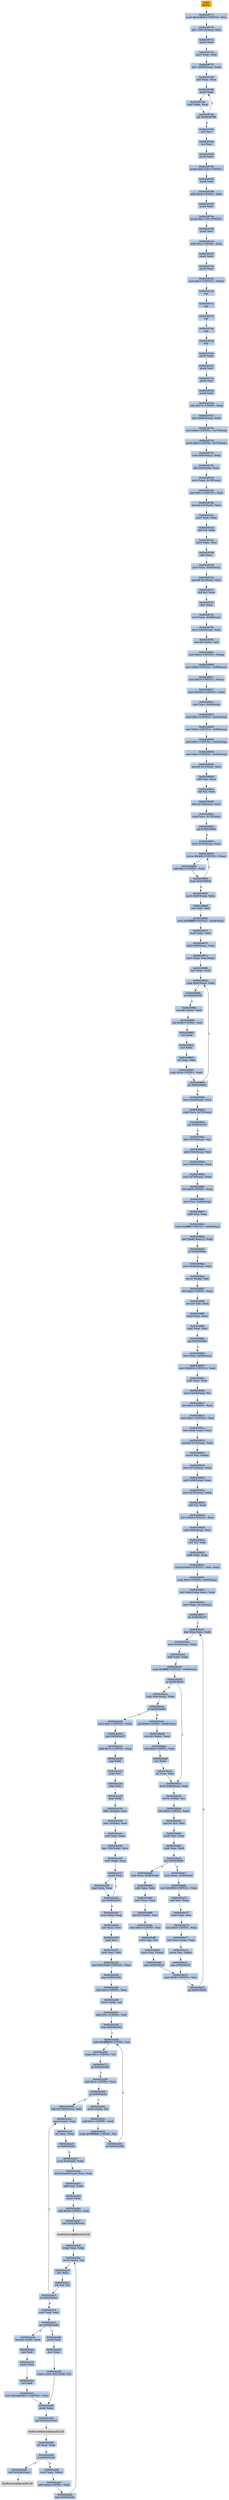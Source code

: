 digraph G {
node[shape=rectangle,style=filled,fillcolor=lightsteelblue,color=lightsteelblue]
bgcolor="transparent"
a0x00439770pusha_[label="start\npusha ",color="lightgrey",fillcolor="orange"];
a0x00439771movl_0x428000UINT32_esi[label="0x00439771\nmovl $0x428000<UINT32>, %esi"];
a0x00439776leal__159744esi__edi[label="0x00439776\nleal -159744(%esi), %edi"];
a0x0043977cpushl_edi[label="0x0043977c\npushl %edi"];
a0x0043977dmovl_esp_ebp[label="0x0043977d\nmovl %esp, %ebp"];
a0x0043977fleal__16000esp__ebx[label="0x0043977f\nleal -16000(%esp), %ebx"];
a0x00439786xorl_eax_eax[label="0x00439786\nxorl %eax, %eax"];
a0x00439788pushl_eax[label="0x00439788\npushl %eax"];
a0x00439789cmpl_ebx_esp[label="0x00439789\ncmpl %ebx, %esp"];
a0x0043978bjne_0x00439788[label="0x0043978b\njne 0x00439788"];
a0x0043978dincl_esi[label="0x0043978d\nincl %esi"];
a0x0043978eincl_esi[label="0x0043978e\nincl %esi"];
a0x0043978fpushl_ebx[label="0x0043978f\npushl %ebx"];
a0x00439790pushl_0x37a2bUINT32[label="0x00439790\npushl $0x37a2b<UINT32>"];
a0x00439795pushl_edi[label="0x00439795\npushl %edi"];
a0x00439796addl_0x4UINT8_ebx[label="0x00439796\naddl $0x4<UINT8>, %ebx"];
a0x00439799pushl_ebx[label="0x00439799\npushl %ebx"];
a0x0043979apushl_0x1175fUINT32[label="0x0043979a\npushl $0x1175f<UINT32>"];
a0x0043979fpushl_esi[label="0x0043979f\npushl %esi"];
a0x004397a0addl_0x4UINT8_ebx[label="0x004397a0\naddl $0x4<UINT8>, %ebx"];
a0x004397a3pushl_ebx[label="0x004397a3\npushl %ebx"];
a0x004397a4pushl_eax[label="0x004397a4\npushl %eax"];
a0x004397a5movl_0x3UINT32_ebx_[label="0x004397a5\nmovl $0x3<UINT32>, (%ebx)"];
a0x004397abnop_[label="0x004397ab\nnop "];
a0x004397acnop_[label="0x004397ac\nnop "];
a0x004397adnop_[label="0x004397ad\nnop "];
a0x004397aenop_[label="0x004397ae\nnop "];
a0x004397afnop_[label="0x004397af\nnop "];
a0x004397b0pushl_ebp[label="0x004397b0\npushl %ebp"];
a0x004397b1pushl_edi[label="0x004397b1\npushl %edi"];
a0x004397b2pushl_esi[label="0x004397b2\npushl %esi"];
a0x004397b3pushl_ebx[label="0x004397b3\npushl %ebx"];
a0x004397b4subl_0x7cUINT8_esp[label="0x004397b4\nsubl $0x7c<UINT8>, %esp"];
a0x004397b7movl_0x90esp__edx[label="0x004397b7\nmovl 0x90(%esp), %edx"];
a0x004397bemovl_0x0UINT32_0x74esp_[label="0x004397be\nmovl $0x0<UINT32>, 0x74(%esp)"];
a0x004397c6movb_0x0UINT8_0x73esp_[label="0x004397c6\nmovb $0x0<UINT8>, 0x73(%esp)"];
a0x004397cbmovl_0x9cesp__ebp[label="0x004397cb\nmovl 0x9c(%esp), %ebp"];
a0x004397d2leal_0x4edx__eax[label="0x004397d2\nleal 0x4(%edx), %eax"];
a0x004397d5movl_eax_0x78esp_[label="0x004397d5\nmovl %eax, 0x78(%esp)"];
a0x004397d9movl_0x1UINT32_eax[label="0x004397d9\nmovl $0x1<UINT32>, %eax"];
a0x004397demovzbl_0x2edx__ecx[label="0x004397de\nmovzbl 0x2(%edx), %ecx"];
a0x004397e2movl_eax_ebx[label="0x004397e2\nmovl %eax, %ebx"];
a0x004397e4shll_cl_ebx[label="0x004397e4\nshll %cl, %ebx"];
a0x004397e6movl_ebx_ecx[label="0x004397e6\nmovl %ebx, %ecx"];
a0x004397e8decl_ecx[label="0x004397e8\ndecl %ecx"];
a0x004397e9movl_ecx_0x6cesp_[label="0x004397e9\nmovl %ecx, 0x6c(%esp)"];
a0x004397edmovzbl_0x1edx__ecx[label="0x004397ed\nmovzbl 0x1(%edx), %ecx"];
a0x004397f1shll_cl_eax[label="0x004397f1\nshll %cl, %eax"];
a0x004397f3decl_eax[label="0x004397f3\ndecl %eax"];
a0x004397f4movl_eax_0x68esp_[label="0x004397f4\nmovl %eax, 0x68(%esp)"];
a0x004397f8movl_0xa8esp__eax[label="0x004397f8\nmovl 0xa8(%esp), %eax"];
a0x004397ffmovzbl_edx__esi[label="0x004397ff\nmovzbl (%edx), %esi"];
a0x00439802movl_0x0UINT32_ebp_[label="0x00439802\nmovl $0x0<UINT32>, (%ebp)"];
a0x00439809movl_0x0UINT32_0x60esp_[label="0x00439809\nmovl $0x0<UINT32>, 0x60(%esp)"];
a0x00439811movl_0x0UINT32_eax_[label="0x00439811\nmovl $0x0<UINT32>, (%eax)"];
a0x00439817movl_0x300UINT32_eax[label="0x00439817\nmovl $0x300<UINT32>, %eax"];
a0x0043981cmovl_esi_0x64esp_[label="0x0043981c\nmovl %esi, 0x64(%esp)"];
a0x00439820movl_0x1UINT32_0x5cesp_[label="0x00439820\nmovl $0x1<UINT32>, 0x5c(%esp)"];
a0x00439828movl_0x1UINT32_0x58esp_[label="0x00439828\nmovl $0x1<UINT32>, 0x58(%esp)"];
a0x00439830movl_0x1UINT32_0x54esp_[label="0x00439830\nmovl $0x1<UINT32>, 0x54(%esp)"];
a0x00439838movl_0x1UINT32_0x50esp_[label="0x00439838\nmovl $0x1<UINT32>, 0x50(%esp)"];
a0x00439840movzbl_0x1edx__ecx[label="0x00439840\nmovzbl 0x1(%edx), %ecx"];
a0x00439844addl_esi_ecx[label="0x00439844\naddl %esi, %ecx"];
a0x00439846shll_cl_eax[label="0x00439846\nshll %cl, %eax"];
a0x00439848leal_0x736eax__ecx[label="0x00439848\nleal 0x736(%eax), %ecx"];
a0x0043984ecmpl_ecx_0x74esp_[label="0x0043984e\ncmpl %ecx, 0x74(%esp)"];
a0x00439852jae_0x00439862[label="0x00439852\njae 0x00439862"];
a0x00439854movl_0x78esp__eax[label="0x00439854\nmovl 0x78(%esp), %eax"];
a0x00439858movw_0x400UINT16_eax_[label="0x00439858\nmovw $0x400<UINT16>, (%eax)"];
a0x0043985daddl_0x2UINT8_eax[label="0x0043985d\naddl $0x2<UINT8>, %eax"];
a0x00439860loop_0x00439858[label="0x00439860\nloop 0x00439858"];
a0x00439862movl_0x94esp__ebx[label="0x00439862\nmovl 0x94(%esp), %ebx"];
a0x00439869xorl_edi_edi[label="0x00439869\nxorl %edi, %edi"];
a0x0043986bmovl_0xffffffffUINT32_0x48esp_[label="0x0043986b\nmovl $0xffffffff<UINT32>, 0x48(%esp)"];
a0x00439873movl_ebx_edx[label="0x00439873\nmovl %ebx, %edx"];
a0x00439875addl_0x98esp__edx[label="0x00439875\naddl 0x98(%esp), %edx"];
a0x0043987cmovl_edx_0x4cesp_[label="0x0043987c\nmovl %edx, 0x4c(%esp)"];
a0x00439880xorl_edx_edx[label="0x00439880\nxorl %edx, %edx"];
a0x00439882cmpl_0x4cesp__ebx[label="0x00439882\ncmpl 0x4c(%esp), %ebx"];
a0x00439886je_0x0043a208[label="0x00439886\nje 0x0043a208"];
a0x0043988cmovzbl_ebx__eax[label="0x0043988c\nmovzbl (%ebx), %eax"];
a0x0043988fshll_0x8UINT8_edi[label="0x0043988f\nshll $0x8<UINT8>, %edi"];
a0x00439892incl_edx[label="0x00439892\nincl %edx"];
a0x00439893incl_ebx[label="0x00439893\nincl %ebx"];
a0x00439894orl_eax_edi[label="0x00439894\norl %eax, %edi"];
a0x00439896cmpl_0x4UINT8_edx[label="0x00439896\ncmpl $0x4<UINT8>, %edx"];
a0x00439899jle_0x00439882[label="0x00439899\njle 0x00439882"];
a0x0043989bmovl_0xa4esp__ecx[label="0x0043989b\nmovl 0xa4(%esp), %ecx"];
a0x004398a2cmpl_ecx_0x74esp_[label="0x004398a2\ncmpl %ecx, 0x74(%esp)"];
a0x004398a6jae_0x0043a210[label="0x004398a6\njae 0x0043a210"];
a0x004398acmovl_0x74esp__esi[label="0x004398ac\nmovl 0x74(%esp), %esi"];
a0x004398b0andl_0x6cesp__esi[label="0x004398b0\nandl 0x6c(%esp), %esi"];
a0x004398b4movl_0x60esp__eax[label="0x004398b4\nmovl 0x60(%esp), %eax"];
a0x004398b8movl_0x78esp__edx[label="0x004398b8\nmovl 0x78(%esp), %edx"];
a0x004398bcshll_0x4UINT8_eax[label="0x004398bc\nshll $0x4<UINT8>, %eax"];
a0x004398bfmovl_esi_0x44esp_[label="0x004398bf\nmovl %esi, 0x44(%esp)"];
a0x004398c3addl_esi_eax[label="0x004398c3\naddl %esi, %eax"];
a0x004398c5cmpl_0xffffffUINT32_0x48esp_[label="0x004398c5\ncmpl $0xffffff<UINT32>, 0x48(%esp)"];
a0x004398cdleal_edxeax2__ebp[label="0x004398cd\nleal (%edx,%eax,2), %ebp"];
a0x004398d0ja_0x004398ea[label="0x004398d0\nja 0x004398ea"];
a0x004398eamovl_0x48esp__eax[label="0x004398ea\nmovl 0x48(%esp), %eax"];
a0x004398eemovw_ebp__dx[label="0x004398ee\nmovw (%ebp), %dx"];
a0x004398f2shrl_0xbUINT8_eax[label="0x004398f2\nshrl $0xb<UINT8>, %eax"];
a0x004398f5movzwl_dx_ecx[label="0x004398f5\nmovzwl %dx, %ecx"];
a0x004398f8imull_ecx_eax[label="0x004398f8\nimull %ecx, %eax"];
a0x004398fbcmpl_eax_edi[label="0x004398fb\ncmpl %eax, %edi"];
a0x004398fdjae_0x00439ae0[label="0x004398fd\njae 0x00439ae0"];
a0x00439903movl_eax_0x48esp_[label="0x00439903\nmovl %eax, 0x48(%esp)"];
a0x00439907movl_0x800UINT32_eax[label="0x00439907\nmovl $0x800<UINT32>, %eax"];
a0x0043990csubl_ecx_eax[label="0x0043990c\nsubl %ecx, %eax"];
a0x0043990emovb_0x64esp__cl[label="0x0043990e\nmovb 0x64(%esp), %cl"];
a0x00439912sarl_0x5UINT8_eax[label="0x00439912\nsarl $0x5<UINT8>, %eax"];
a0x00439915movl_0x1UINT32_esi[label="0x00439915\nmovl $0x1<UINT32>, %esi"];
a0x0043991aleal_edxeax__eax[label="0x0043991a\nleal (%edx,%eax), %eax"];
a0x0043991dmovzbl_0x73esp__edx[label="0x0043991d\nmovzbl 0x73(%esp), %edx"];
a0x00439922movw_ax_ebp_[label="0x00439922\nmovw %ax, (%ebp)"];
a0x00439926movl_0x74esp__eax[label="0x00439926\nmovl 0x74(%esp), %eax"];
a0x0043992aandl_0x68esp__eax[label="0x0043992a\nandl 0x68(%esp), %eax"];
a0x0043992emovl_0x78esp__ebp[label="0x0043992e\nmovl 0x78(%esp), %ebp"];
a0x00439932shll_cl_eax[label="0x00439932\nshll %cl, %eax"];
a0x00439934movl_0x8UINT32_ecx[label="0x00439934\nmovl $0x8<UINT32>, %ecx"];
a0x00439939subl_0x64esp__ecx[label="0x00439939\nsubl 0x64(%esp), %ecx"];
a0x0043993dsarl_cl_edx[label="0x0043993d\nsarl %cl, %edx"];
a0x0043993faddl_edx_eax[label="0x0043993f\naddl %edx, %eax"];
a0x00439941imull_0x600UINT32_eax_eax[label="0x00439941\nimull $0x600<UINT32>, %eax, %eax"];
a0x00439947cmpl_0x6UINT8_0x60esp_[label="0x00439947\ncmpl $0x6<UINT8>, 0x60(%esp)"];
a0x0043994cleal_0xe6cebpeax__eax[label="0x0043994c\nleal 0xe6c(%ebp,%eax), %eax"];
a0x00439953movl_eax_0x14esp_[label="0x00439953\nmovl %eax, 0x14(%esp)"];
a0x00439957jle_0x00439a27[label="0x00439957\njle 0x00439a27"];
a0x00439a27leal_esiesi__edx[label="0x00439a27\nleal (%esi,%esi), %edx"];
a0x00439a2amovl_0x14esp__ebp[label="0x00439a2a\nmovl 0x14(%esp), %ebp"];
a0x00439a2eaddl_edx_ebp[label="0x00439a2e\naddl %edx, %ebp"];
a0x00439a30cmpl_0xffffffUINT32_0x48esp_[label="0x00439a30\ncmpl $0xffffff<UINT32>, 0x48(%esp)"];
a0x00439a38ja_0x00439a52[label="0x00439a38\nja 0x00439a52"];
a0x00439a52movl_0x48esp__eax[label="0x00439a52\nmovl 0x48(%esp), %eax"];
a0x00439a56movw_ebp__cx[label="0x00439a56\nmovw (%ebp), %cx"];
a0x00439a5ashrl_0xbUINT8_eax[label="0x00439a5a\nshrl $0xb<UINT8>, %eax"];
a0x00439a5dmovzwl_cx_esi[label="0x00439a5d\nmovzwl %cx, %esi"];
a0x00439a60imull_esi_eax[label="0x00439a60\nimull %esi, %eax"];
a0x00439a63cmpl_eax_edi[label="0x00439a63\ncmpl %eax, %edi"];
a0x00439a65jae_0x00439a80[label="0x00439a65\njae 0x00439a80"];
a0x00439a80subl_eax_0x48esp_[label="0x00439a80\nsubl %eax, 0x48(%esp)"];
a0x00439a84subl_eax_edi[label="0x00439a84\nsubl %eax, %edi"];
a0x00439a86movl_ecx_eax[label="0x00439a86\nmovl %ecx, %eax"];
a0x00439a88leal_0x1edx__esi[label="0x00439a88\nleal 0x1(%edx), %esi"];
a0x00439a8bshrw_0x5UINT8_ax[label="0x00439a8b\nshrw $0x5<UINT8>, %ax"];
a0x00439a8fsubw_ax_cx[label="0x00439a8f\nsubw %ax, %cx"];
a0x00439a92movw_cx_ebp_[label="0x00439a92\nmovw %cx, (%ebp)"];
a0x00439a96jmp_0x00439a1f[label="0x00439a96\njmp 0x00439a1f"];
a0x00439a1fcmpl_0xffUINT32_esi[label="0x00439a1f\ncmpl $0xff<UINT32>, %esi"];
a0x00439a25jg_0x00439a98[label="0x00439a25\njg 0x00439a98"];
a0x00439a67movl_eax_0x48esp_[label="0x00439a67\nmovl %eax, 0x48(%esp)"];
a0x00439a6bmovl_0x800UINT32_eax[label="0x00439a6b\nmovl $0x800<UINT32>, %eax"];
a0x00439a70subl_esi_eax[label="0x00439a70\nsubl %esi, %eax"];
a0x00439a72movl_edx_esi[label="0x00439a72\nmovl %edx, %esi"];
a0x00439a74sarl_0x5UINT8_eax[label="0x00439a74\nsarl $0x5<UINT8>, %eax"];
a0x00439a77leal_ecxeax__eax[label="0x00439a77\nleal (%ecx,%eax), %eax"];
a0x00439a7amovw_ax_ebp_[label="0x00439a7a\nmovw %ax, (%ebp)"];
a0x00439a7ejmp_0x00439a1f[label="0x00439a7e\njmp 0x00439a1f"];
a0x00439a3acmpl_0x4cesp__ebx[label="0x00439a3a\ncmpl 0x4c(%esp), %ebx"];
a0x00439a3eje_0x0043a208[label="0x00439a3e\nje 0x0043a208"];
a0x00439a44shll_0x8UINT8_0x48esp_[label="0x00439a44\nshll $0x8<UINT8>, 0x48(%esp)"];
a0x00439a49movzbl_ebx__eax[label="0x00439a49\nmovzbl (%ebx), %eax"];
a0x00439a4cshll_0x8UINT8_edi[label="0x00439a4c\nshll $0x8<UINT8>, %edi"];
a0x00439a4fincl_ebx[label="0x00439a4f\nincl %ebx"];
a0x00439a50orl_eax_edi[label="0x00439a50\norl %eax, %edi"];
a0x0043a208movl_0x1UINT32_eax[label="0x0043a208\nmovl $0x1<UINT32>, %eax"];
a0x0043a20djmp_0x0043a22f[label="0x0043a20d\njmp 0x0043a22f"];
a0x0043a22faddl_0x7cUINT8_esp[label="0x0043a22f\naddl $0x7c<UINT8>, %esp"];
a0x0043a232popl_ebx[label="0x0043a232\npopl %ebx"];
a0x0043a233popl_esi[label="0x0043a233\npopl %esi"];
a0x0043a234popl_edi[label="0x0043a234\npopl %edi"];
a0x0043a235popl_ebp[label="0x0043a235\npopl %ebp"];
a0x0043a236addl__4ebx__esi[label="0x0043a236\naddl -4(%ebx), %esi"];
a0x0043a239addl__8ebx__edi[label="0x0043a239\naddl -8(%ebx), %edi"];
a0x0043a23cxorl_eax_eax[label="0x0043a23c\nxorl %eax, %eax"];
a0x0043a23eleal__256esp__ecx[label="0x0043a23e\nleal -256(%esp), %ecx"];
a0x0043a245movl_ebp_esp[label="0x0043a245\nmovl %ebp, %esp"];
a0x0043a247pushl_eax[label="0x0043a247\npushl %eax"];
a0x0043a248cmpl_ecx_esp[label="0x0043a248\ncmpl %ecx, %esp"];
a0x0043a24ajne_0x0043a247[label="0x0043a24a\njne 0x0043a247"];
a0x0043a24cmovl_ebp_esp[label="0x0043a24c\nmovl %ebp, %esp"];
a0x0043a24exorl_ecx_ecx[label="0x0043a24e\nxorl %ecx, %ecx"];
a0x0043a250popl_esi[label="0x0043a250\npopl %esi"];
a0x0043a251movl_esi_edi[label="0x0043a251\nmovl %esi, %edi"];
a0x0043a253movl_0x25e00UINT32_ecx[label="0x0043a253\nmovl $0x25e00<UINT32>, %ecx"];
a0x0043a258jmp_0x0043a28c[label="0x0043a258\njmp 0x0043a28c"];
a0x0043a28csubl_0x4UINT8_ecx[label="0x0043a28c\nsubl $0x4<UINT8>, %ecx"];
a0x0043a28fmovb_edi__al[label="0x0043a28f\nmovb (%edi), %al"];
a0x0043a291addl_0x1UINT8_edi[label="0x0043a291\naddl $0x1<UINT8>, %edi"];
a0x0043a294loop_0x0043a26d[label="0x0043a294\nloop 0x0043a26d"];
a0x0043a26dsubb_0xffffffe8UINT8_al[label="0x0043a26d\nsubb $0xffffffe8<UINT8>, %al"];
a0x0043a26fcmpb_0x1UINT8_al[label="0x0043a26f\ncmpb $0x1<UINT8>, %al"];
a0x0043a271ja_0x0043a296[label="0x0043a271\nja 0x0043a296"];
a0x0043a296subl_0x1UINT8_ecx[label="0x0043a296\nsubl $0x1<UINT8>, %ecx"];
a0x0043a299jg_0x0043a25a[label="0x0043a299\njg 0x0043a25a"];
a0x0043a25amovb_edi__al[label="0x0043a25a\nmovb (%edi), %al"];
a0x0043a25caddl_0x1UINT8_edi[label="0x0043a25c\naddl $0x1<UINT8>, %edi"];
a0x0043a25fcmpb_0xffffff80UINT8_al[label="0x0043a25f\ncmpb $0xffffff80<UINT8>, %al"];
a0x0043a261jb_0x0043a26d[label="0x0043a261\njb 0x0043a26d"];
a0x0043a29bleal_0x37000esi__edi[label="0x0043a29b\nleal 0x37000(%esi), %edi"];
a0x0043a2a1movl_edi__eax[label="0x0043a2a1\nmovl (%edi), %eax"];
a0x0043a2a3orl_eax_eax[label="0x0043a2a3\norl %eax, %eax"];
a0x0043a2a5je_0x0043a2ec[label="0x0043a2a5\nje 0x0043a2ec"];
a0x0043a2a7movl_0x4edi__ebx[label="0x0043a2a7\nmovl 0x4(%edi), %ebx"];
a0x0043a2aaleal_0x3a200eaxesi__eax[label="0x0043a2aa\nleal 0x3a200(%eax,%esi), %eax"];
a0x0043a2b1addl_esi_ebx[label="0x0043a2b1\naddl %esi, %ebx"];
a0x0043a2b3pushl_eax[label="0x0043a2b3\npushl %eax"];
a0x0043a2b4addl_0x8UINT8_edi[label="0x0043a2b4\naddl $0x8<UINT8>, %edi"];
a0x0043a2b7call_0x3a2c8esi_[label="0x0043a2b7\ncall 0x3a2c8(%esi)"];
LoadLibraryA_kernel32_dll[label="LoadLibraryA@kernel32.dll",color="lightgrey",fillcolor="lightgrey"];
a0x0043a2bdxchgl_eax_ebp[label="0x0043a2bd\nxchgl %eax, %ebp"];
a0x0043a2bemovb_edi__al[label="0x0043a2be\nmovb (%edi), %al"];
a0x0043a2c0incl_edi[label="0x0043a2c0\nincl %edi"];
a0x0043a2c1orb_al_al[label="0x0043a2c1\norb %al, %al"];
a0x0043a2c3je_0x0043a2a1[label="0x0043a2c3\nje 0x0043a2a1"];
a0x0043a2c5movl_edi_ecx[label="0x0043a2c5\nmovl %edi, %ecx"];
a0x0043a2c7jns_0x0043a2d0[label="0x0043a2c7\njns 0x0043a2d0"];
a0x0043a2c9movzwl_edi__eax[label="0x0043a2c9\nmovzwl (%edi), %eax"];
a0x0043a2ccincl_edi[label="0x0043a2cc\nincl %edi"];
a0x0043a2cdpushl_eax[label="0x0043a2cd\npushl %eax"];
a0x0043a2ceincl_edi[label="0x0043a2ce\nincl %edi"];
a0x0043a2cfmovl_0xaef24857UINT32_ecx[label="0x0043a2cf\nmovl $0xaef24857<UINT32>, %ecx"];
a0x0043a2d4pushl_ebp[label="0x0043a2d4\npushl %ebp"];
a0x0043a2d5call_0x3a2ccesi_[label="0x0043a2d5\ncall 0x3a2cc(%esi)"];
GetProcAddress_kernel32_dll[label="GetProcAddress@kernel32.dll",color="lightgrey",fillcolor="lightgrey"];
a0x0043a2dborl_eax_eax[label="0x0043a2db\norl %eax, %eax"];
a0x0043a2ddje_0x0043a2e6[label="0x0043a2dd\nje 0x0043a2e6"];
a0x0043a2dfmovl_eax_ebx_[label="0x0043a2df\nmovl %eax, (%ebx)"];
a0x0043a2e1addl_0x4UINT8_ebx[label="0x0043a2e1\naddl $0x4<UINT8>, %ebx"];
a0x0043a2e4jmp_0x0043a2be[label="0x0043a2e4\njmp 0x0043a2be"];
a0x0043a2d0pushl_edi[label="0x0043a2d0\npushl %edi"];
a0x0043a2d1decl_eax[label="0x0043a2d1\ndecl %eax"];
a0x0043a2d2repnz_scasb_es_edi__al[label="0x0043a2d2\nrepnz scasb %es:(%edi), %al"];
a0x0043a2e6call_0x3a2dcesi_[label="0x0043a2e6\ncall 0x3a2dc(%esi)"];
ExitProcess_kernel32_dll[label="ExitProcess@kernel32.dll",color="lightgrey",fillcolor="lightgrey"];
a0x00439770pusha_ -> a0x00439771movl_0x428000UINT32_esi [color="#000000"];
a0x00439771movl_0x428000UINT32_esi -> a0x00439776leal__159744esi__edi [color="#000000"];
a0x00439776leal__159744esi__edi -> a0x0043977cpushl_edi [color="#000000"];
a0x0043977cpushl_edi -> a0x0043977dmovl_esp_ebp [color="#000000"];
a0x0043977dmovl_esp_ebp -> a0x0043977fleal__16000esp__ebx [color="#000000"];
a0x0043977fleal__16000esp__ebx -> a0x00439786xorl_eax_eax [color="#000000"];
a0x00439786xorl_eax_eax -> a0x00439788pushl_eax [color="#000000"];
a0x00439788pushl_eax -> a0x00439789cmpl_ebx_esp [color="#000000"];
a0x00439789cmpl_ebx_esp -> a0x0043978bjne_0x00439788 [color="#000000"];
a0x0043978bjne_0x00439788 -> a0x00439788pushl_eax [color="#000000",label="T"];
a0x0043978bjne_0x00439788 -> a0x0043978dincl_esi [color="#000000",label="F"];
a0x0043978dincl_esi -> a0x0043978eincl_esi [color="#000000"];
a0x0043978eincl_esi -> a0x0043978fpushl_ebx [color="#000000"];
a0x0043978fpushl_ebx -> a0x00439790pushl_0x37a2bUINT32 [color="#000000"];
a0x00439790pushl_0x37a2bUINT32 -> a0x00439795pushl_edi [color="#000000"];
a0x00439795pushl_edi -> a0x00439796addl_0x4UINT8_ebx [color="#000000"];
a0x00439796addl_0x4UINT8_ebx -> a0x00439799pushl_ebx [color="#000000"];
a0x00439799pushl_ebx -> a0x0043979apushl_0x1175fUINT32 [color="#000000"];
a0x0043979apushl_0x1175fUINT32 -> a0x0043979fpushl_esi [color="#000000"];
a0x0043979fpushl_esi -> a0x004397a0addl_0x4UINT8_ebx [color="#000000"];
a0x004397a0addl_0x4UINT8_ebx -> a0x004397a3pushl_ebx [color="#000000"];
a0x004397a3pushl_ebx -> a0x004397a4pushl_eax [color="#000000"];
a0x004397a4pushl_eax -> a0x004397a5movl_0x3UINT32_ebx_ [color="#000000"];
a0x004397a5movl_0x3UINT32_ebx_ -> a0x004397abnop_ [color="#000000"];
a0x004397abnop_ -> a0x004397acnop_ [color="#000000"];
a0x004397acnop_ -> a0x004397adnop_ [color="#000000"];
a0x004397adnop_ -> a0x004397aenop_ [color="#000000"];
a0x004397aenop_ -> a0x004397afnop_ [color="#000000"];
a0x004397afnop_ -> a0x004397b0pushl_ebp [color="#000000"];
a0x004397b0pushl_ebp -> a0x004397b1pushl_edi [color="#000000"];
a0x004397b1pushl_edi -> a0x004397b2pushl_esi [color="#000000"];
a0x004397b2pushl_esi -> a0x004397b3pushl_ebx [color="#000000"];
a0x004397b3pushl_ebx -> a0x004397b4subl_0x7cUINT8_esp [color="#000000"];
a0x004397b4subl_0x7cUINT8_esp -> a0x004397b7movl_0x90esp__edx [color="#000000"];
a0x004397b7movl_0x90esp__edx -> a0x004397bemovl_0x0UINT32_0x74esp_ [color="#000000"];
a0x004397bemovl_0x0UINT32_0x74esp_ -> a0x004397c6movb_0x0UINT8_0x73esp_ [color="#000000"];
a0x004397c6movb_0x0UINT8_0x73esp_ -> a0x004397cbmovl_0x9cesp__ebp [color="#000000"];
a0x004397cbmovl_0x9cesp__ebp -> a0x004397d2leal_0x4edx__eax [color="#000000"];
a0x004397d2leal_0x4edx__eax -> a0x004397d5movl_eax_0x78esp_ [color="#000000"];
a0x004397d5movl_eax_0x78esp_ -> a0x004397d9movl_0x1UINT32_eax [color="#000000"];
a0x004397d9movl_0x1UINT32_eax -> a0x004397demovzbl_0x2edx__ecx [color="#000000"];
a0x004397demovzbl_0x2edx__ecx -> a0x004397e2movl_eax_ebx [color="#000000"];
a0x004397e2movl_eax_ebx -> a0x004397e4shll_cl_ebx [color="#000000"];
a0x004397e4shll_cl_ebx -> a0x004397e6movl_ebx_ecx [color="#000000"];
a0x004397e6movl_ebx_ecx -> a0x004397e8decl_ecx [color="#000000"];
a0x004397e8decl_ecx -> a0x004397e9movl_ecx_0x6cesp_ [color="#000000"];
a0x004397e9movl_ecx_0x6cesp_ -> a0x004397edmovzbl_0x1edx__ecx [color="#000000"];
a0x004397edmovzbl_0x1edx__ecx -> a0x004397f1shll_cl_eax [color="#000000"];
a0x004397f1shll_cl_eax -> a0x004397f3decl_eax [color="#000000"];
a0x004397f3decl_eax -> a0x004397f4movl_eax_0x68esp_ [color="#000000"];
a0x004397f4movl_eax_0x68esp_ -> a0x004397f8movl_0xa8esp__eax [color="#000000"];
a0x004397f8movl_0xa8esp__eax -> a0x004397ffmovzbl_edx__esi [color="#000000"];
a0x004397ffmovzbl_edx__esi -> a0x00439802movl_0x0UINT32_ebp_ [color="#000000"];
a0x00439802movl_0x0UINT32_ebp_ -> a0x00439809movl_0x0UINT32_0x60esp_ [color="#000000"];
a0x00439809movl_0x0UINT32_0x60esp_ -> a0x00439811movl_0x0UINT32_eax_ [color="#000000"];
a0x00439811movl_0x0UINT32_eax_ -> a0x00439817movl_0x300UINT32_eax [color="#000000"];
a0x00439817movl_0x300UINT32_eax -> a0x0043981cmovl_esi_0x64esp_ [color="#000000"];
a0x0043981cmovl_esi_0x64esp_ -> a0x00439820movl_0x1UINT32_0x5cesp_ [color="#000000"];
a0x00439820movl_0x1UINT32_0x5cesp_ -> a0x00439828movl_0x1UINT32_0x58esp_ [color="#000000"];
a0x00439828movl_0x1UINT32_0x58esp_ -> a0x00439830movl_0x1UINT32_0x54esp_ [color="#000000"];
a0x00439830movl_0x1UINT32_0x54esp_ -> a0x00439838movl_0x1UINT32_0x50esp_ [color="#000000"];
a0x00439838movl_0x1UINT32_0x50esp_ -> a0x00439840movzbl_0x1edx__ecx [color="#000000"];
a0x00439840movzbl_0x1edx__ecx -> a0x00439844addl_esi_ecx [color="#000000"];
a0x00439844addl_esi_ecx -> a0x00439846shll_cl_eax [color="#000000"];
a0x00439846shll_cl_eax -> a0x00439848leal_0x736eax__ecx [color="#000000"];
a0x00439848leal_0x736eax__ecx -> a0x0043984ecmpl_ecx_0x74esp_ [color="#000000"];
a0x0043984ecmpl_ecx_0x74esp_ -> a0x00439852jae_0x00439862 [color="#000000"];
a0x00439852jae_0x00439862 -> a0x00439854movl_0x78esp__eax [color="#000000",label="F"];
a0x00439854movl_0x78esp__eax -> a0x00439858movw_0x400UINT16_eax_ [color="#000000"];
a0x00439858movw_0x400UINT16_eax_ -> a0x0043985daddl_0x2UINT8_eax [color="#000000"];
a0x0043985daddl_0x2UINT8_eax -> a0x00439860loop_0x00439858 [color="#000000"];
a0x00439860loop_0x00439858 -> a0x00439858movw_0x400UINT16_eax_ [color="#000000",label="T"];
a0x00439860loop_0x00439858 -> a0x00439862movl_0x94esp__ebx [color="#000000",label="F"];
a0x00439862movl_0x94esp__ebx -> a0x00439869xorl_edi_edi [color="#000000"];
a0x00439869xorl_edi_edi -> a0x0043986bmovl_0xffffffffUINT32_0x48esp_ [color="#000000"];
a0x0043986bmovl_0xffffffffUINT32_0x48esp_ -> a0x00439873movl_ebx_edx [color="#000000"];
a0x00439873movl_ebx_edx -> a0x00439875addl_0x98esp__edx [color="#000000"];
a0x00439875addl_0x98esp__edx -> a0x0043987cmovl_edx_0x4cesp_ [color="#000000"];
a0x0043987cmovl_edx_0x4cesp_ -> a0x00439880xorl_edx_edx [color="#000000"];
a0x00439880xorl_edx_edx -> a0x00439882cmpl_0x4cesp__ebx [color="#000000"];
a0x00439882cmpl_0x4cesp__ebx -> a0x00439886je_0x0043a208 [color="#000000"];
a0x00439886je_0x0043a208 -> a0x0043988cmovzbl_ebx__eax [color="#000000",label="F"];
a0x0043988cmovzbl_ebx__eax -> a0x0043988fshll_0x8UINT8_edi [color="#000000"];
a0x0043988fshll_0x8UINT8_edi -> a0x00439892incl_edx [color="#000000"];
a0x00439892incl_edx -> a0x00439893incl_ebx [color="#000000"];
a0x00439893incl_ebx -> a0x00439894orl_eax_edi [color="#000000"];
a0x00439894orl_eax_edi -> a0x00439896cmpl_0x4UINT8_edx [color="#000000"];
a0x00439896cmpl_0x4UINT8_edx -> a0x00439899jle_0x00439882 [color="#000000"];
a0x00439899jle_0x00439882 -> a0x00439882cmpl_0x4cesp__ebx [color="#000000",label="T"];
a0x00439899jle_0x00439882 -> a0x0043989bmovl_0xa4esp__ecx [color="#000000",label="F"];
a0x0043989bmovl_0xa4esp__ecx -> a0x004398a2cmpl_ecx_0x74esp_ [color="#000000"];
a0x004398a2cmpl_ecx_0x74esp_ -> a0x004398a6jae_0x0043a210 [color="#000000"];
a0x004398a6jae_0x0043a210 -> a0x004398acmovl_0x74esp__esi [color="#000000",label="F"];
a0x004398acmovl_0x74esp__esi -> a0x004398b0andl_0x6cesp__esi [color="#000000"];
a0x004398b0andl_0x6cesp__esi -> a0x004398b4movl_0x60esp__eax [color="#000000"];
a0x004398b4movl_0x60esp__eax -> a0x004398b8movl_0x78esp__edx [color="#000000"];
a0x004398b8movl_0x78esp__edx -> a0x004398bcshll_0x4UINT8_eax [color="#000000"];
a0x004398bcshll_0x4UINT8_eax -> a0x004398bfmovl_esi_0x44esp_ [color="#000000"];
a0x004398bfmovl_esi_0x44esp_ -> a0x004398c3addl_esi_eax [color="#000000"];
a0x004398c3addl_esi_eax -> a0x004398c5cmpl_0xffffffUINT32_0x48esp_ [color="#000000"];
a0x004398c5cmpl_0xffffffUINT32_0x48esp_ -> a0x004398cdleal_edxeax2__ebp [color="#000000"];
a0x004398cdleal_edxeax2__ebp -> a0x004398d0ja_0x004398ea [color="#000000"];
a0x004398d0ja_0x004398ea -> a0x004398eamovl_0x48esp__eax [color="#000000",label="T"];
a0x004398eamovl_0x48esp__eax -> a0x004398eemovw_ebp__dx [color="#000000"];
a0x004398eemovw_ebp__dx -> a0x004398f2shrl_0xbUINT8_eax [color="#000000"];
a0x004398f2shrl_0xbUINT8_eax -> a0x004398f5movzwl_dx_ecx [color="#000000"];
a0x004398f5movzwl_dx_ecx -> a0x004398f8imull_ecx_eax [color="#000000"];
a0x004398f8imull_ecx_eax -> a0x004398fbcmpl_eax_edi [color="#000000"];
a0x004398fbcmpl_eax_edi -> a0x004398fdjae_0x00439ae0 [color="#000000"];
a0x004398fdjae_0x00439ae0 -> a0x00439903movl_eax_0x48esp_ [color="#000000",label="F"];
a0x00439903movl_eax_0x48esp_ -> a0x00439907movl_0x800UINT32_eax [color="#000000"];
a0x00439907movl_0x800UINT32_eax -> a0x0043990csubl_ecx_eax [color="#000000"];
a0x0043990csubl_ecx_eax -> a0x0043990emovb_0x64esp__cl [color="#000000"];
a0x0043990emovb_0x64esp__cl -> a0x00439912sarl_0x5UINT8_eax [color="#000000"];
a0x00439912sarl_0x5UINT8_eax -> a0x00439915movl_0x1UINT32_esi [color="#000000"];
a0x00439915movl_0x1UINT32_esi -> a0x0043991aleal_edxeax__eax [color="#000000"];
a0x0043991aleal_edxeax__eax -> a0x0043991dmovzbl_0x73esp__edx [color="#000000"];
a0x0043991dmovzbl_0x73esp__edx -> a0x00439922movw_ax_ebp_ [color="#000000"];
a0x00439922movw_ax_ebp_ -> a0x00439926movl_0x74esp__eax [color="#000000"];
a0x00439926movl_0x74esp__eax -> a0x0043992aandl_0x68esp__eax [color="#000000"];
a0x0043992aandl_0x68esp__eax -> a0x0043992emovl_0x78esp__ebp [color="#000000"];
a0x0043992emovl_0x78esp__ebp -> a0x00439932shll_cl_eax [color="#000000"];
a0x00439932shll_cl_eax -> a0x00439934movl_0x8UINT32_ecx [color="#000000"];
a0x00439934movl_0x8UINT32_ecx -> a0x00439939subl_0x64esp__ecx [color="#000000"];
a0x00439939subl_0x64esp__ecx -> a0x0043993dsarl_cl_edx [color="#000000"];
a0x0043993dsarl_cl_edx -> a0x0043993faddl_edx_eax [color="#000000"];
a0x0043993faddl_edx_eax -> a0x00439941imull_0x600UINT32_eax_eax [color="#000000"];
a0x00439941imull_0x600UINT32_eax_eax -> a0x00439947cmpl_0x6UINT8_0x60esp_ [color="#000000"];
a0x00439947cmpl_0x6UINT8_0x60esp_ -> a0x0043994cleal_0xe6cebpeax__eax [color="#000000"];
a0x0043994cleal_0xe6cebpeax__eax -> a0x00439953movl_eax_0x14esp_ [color="#000000"];
a0x00439953movl_eax_0x14esp_ -> a0x00439957jle_0x00439a27 [color="#000000"];
a0x00439957jle_0x00439a27 -> a0x00439a27leal_esiesi__edx [color="#000000",label="T"];
a0x00439a27leal_esiesi__edx -> a0x00439a2amovl_0x14esp__ebp [color="#000000"];
a0x00439a2amovl_0x14esp__ebp -> a0x00439a2eaddl_edx_ebp [color="#000000"];
a0x00439a2eaddl_edx_ebp -> a0x00439a30cmpl_0xffffffUINT32_0x48esp_ [color="#000000"];
a0x00439a30cmpl_0xffffffUINT32_0x48esp_ -> a0x00439a38ja_0x00439a52 [color="#000000"];
a0x00439a38ja_0x00439a52 -> a0x00439a52movl_0x48esp__eax [color="#000000",label="T"];
a0x00439a52movl_0x48esp__eax -> a0x00439a56movw_ebp__cx [color="#000000"];
a0x00439a56movw_ebp__cx -> a0x00439a5ashrl_0xbUINT8_eax [color="#000000"];
a0x00439a5ashrl_0xbUINT8_eax -> a0x00439a5dmovzwl_cx_esi [color="#000000"];
a0x00439a5dmovzwl_cx_esi -> a0x00439a60imull_esi_eax [color="#000000"];
a0x00439a60imull_esi_eax -> a0x00439a63cmpl_eax_edi [color="#000000"];
a0x00439a63cmpl_eax_edi -> a0x00439a65jae_0x00439a80 [color="#000000"];
a0x00439a65jae_0x00439a80 -> a0x00439a80subl_eax_0x48esp_ [color="#000000",label="T"];
a0x00439a80subl_eax_0x48esp_ -> a0x00439a84subl_eax_edi [color="#000000"];
a0x00439a84subl_eax_edi -> a0x00439a86movl_ecx_eax [color="#000000"];
a0x00439a86movl_ecx_eax -> a0x00439a88leal_0x1edx__esi [color="#000000"];
a0x00439a88leal_0x1edx__esi -> a0x00439a8bshrw_0x5UINT8_ax [color="#000000"];
a0x00439a8bshrw_0x5UINT8_ax -> a0x00439a8fsubw_ax_cx [color="#000000"];
a0x00439a8fsubw_ax_cx -> a0x00439a92movw_cx_ebp_ [color="#000000"];
a0x00439a92movw_cx_ebp_ -> a0x00439a96jmp_0x00439a1f [color="#000000"];
a0x00439a96jmp_0x00439a1f -> a0x00439a1fcmpl_0xffUINT32_esi [color="#000000"];
a0x00439a1fcmpl_0xffUINT32_esi -> a0x00439a25jg_0x00439a98 [color="#000000"];
a0x00439a25jg_0x00439a98 -> a0x00439a27leal_esiesi__edx [color="#000000",label="F"];
a0x00439a65jae_0x00439a80 -> a0x00439a67movl_eax_0x48esp_ [color="#000000",label="F"];
a0x00439a67movl_eax_0x48esp_ -> a0x00439a6bmovl_0x800UINT32_eax [color="#000000"];
a0x00439a6bmovl_0x800UINT32_eax -> a0x00439a70subl_esi_eax [color="#000000"];
a0x00439a70subl_esi_eax -> a0x00439a72movl_edx_esi [color="#000000"];
a0x00439a72movl_edx_esi -> a0x00439a74sarl_0x5UINT8_eax [color="#000000"];
a0x00439a74sarl_0x5UINT8_eax -> a0x00439a77leal_ecxeax__eax [color="#000000"];
a0x00439a77leal_ecxeax__eax -> a0x00439a7amovw_ax_ebp_ [color="#000000"];
a0x00439a7amovw_ax_ebp_ -> a0x00439a7ejmp_0x00439a1f [color="#000000"];
a0x00439a7ejmp_0x00439a1f -> a0x00439a1fcmpl_0xffUINT32_esi [color="#000000"];
a0x00439a38ja_0x00439a52 -> a0x00439a3acmpl_0x4cesp__ebx [color="#000000",label="F"];
a0x00439a3acmpl_0x4cesp__ebx -> a0x00439a3eje_0x0043a208 [color="#000000"];
a0x00439a3eje_0x0043a208 -> a0x00439a44shll_0x8UINT8_0x48esp_ [color="#000000",label="F"];
a0x00439a44shll_0x8UINT8_0x48esp_ -> a0x00439a49movzbl_ebx__eax [color="#000000"];
a0x00439a49movzbl_ebx__eax -> a0x00439a4cshll_0x8UINT8_edi [color="#000000"];
a0x00439a4cshll_0x8UINT8_edi -> a0x00439a4fincl_ebx [color="#000000"];
a0x00439a4fincl_ebx -> a0x00439a50orl_eax_edi [color="#000000"];
a0x00439a50orl_eax_edi -> a0x00439a52movl_0x48esp__eax [color="#000000"];
a0x00439a3eje_0x0043a208 -> a0x0043a208movl_0x1UINT32_eax [color="#000000",label="T"];
a0x0043a208movl_0x1UINT32_eax -> a0x0043a20djmp_0x0043a22f [color="#000000"];
a0x0043a20djmp_0x0043a22f -> a0x0043a22faddl_0x7cUINT8_esp [color="#000000"];
a0x0043a22faddl_0x7cUINT8_esp -> a0x0043a232popl_ebx [color="#000000"];
a0x0043a232popl_ebx -> a0x0043a233popl_esi [color="#000000"];
a0x0043a233popl_esi -> a0x0043a234popl_edi [color="#000000"];
a0x0043a234popl_edi -> a0x0043a235popl_ebp [color="#000000"];
a0x0043a235popl_ebp -> a0x0043a236addl__4ebx__esi [color="#000000"];
a0x0043a236addl__4ebx__esi -> a0x0043a239addl__8ebx__edi [color="#000000"];
a0x0043a239addl__8ebx__edi -> a0x0043a23cxorl_eax_eax [color="#000000"];
a0x0043a23cxorl_eax_eax -> a0x0043a23eleal__256esp__ecx [color="#000000"];
a0x0043a23eleal__256esp__ecx -> a0x0043a245movl_ebp_esp [color="#000000"];
a0x0043a245movl_ebp_esp -> a0x0043a247pushl_eax [color="#000000"];
a0x0043a247pushl_eax -> a0x0043a248cmpl_ecx_esp [color="#000000"];
a0x0043a248cmpl_ecx_esp -> a0x0043a24ajne_0x0043a247 [color="#000000"];
a0x0043a24ajne_0x0043a247 -> a0x0043a247pushl_eax [color="#000000",label="T"];
a0x0043a24ajne_0x0043a247 -> a0x0043a24cmovl_ebp_esp [color="#000000",label="F"];
a0x0043a24cmovl_ebp_esp -> a0x0043a24exorl_ecx_ecx [color="#000000"];
a0x0043a24exorl_ecx_ecx -> a0x0043a250popl_esi [color="#000000"];
a0x0043a250popl_esi -> a0x0043a251movl_esi_edi [color="#000000"];
a0x0043a251movl_esi_edi -> a0x0043a253movl_0x25e00UINT32_ecx [color="#000000"];
a0x0043a253movl_0x25e00UINT32_ecx -> a0x0043a258jmp_0x0043a28c [color="#000000"];
a0x0043a258jmp_0x0043a28c -> a0x0043a28csubl_0x4UINT8_ecx [color="#000000"];
a0x0043a28csubl_0x4UINT8_ecx -> a0x0043a28fmovb_edi__al [color="#000000"];
a0x0043a28fmovb_edi__al -> a0x0043a291addl_0x1UINT8_edi [color="#000000"];
a0x0043a291addl_0x1UINT8_edi -> a0x0043a294loop_0x0043a26d [color="#000000"];
a0x0043a294loop_0x0043a26d -> a0x0043a26dsubb_0xffffffe8UINT8_al [color="#000000",label="T"];
a0x0043a26dsubb_0xffffffe8UINT8_al -> a0x0043a26fcmpb_0x1UINT8_al [color="#000000"];
a0x0043a26fcmpb_0x1UINT8_al -> a0x0043a271ja_0x0043a296 [color="#000000"];
a0x0043a271ja_0x0043a296 -> a0x0043a296subl_0x1UINT8_ecx [color="#000000",label="T"];
a0x0043a296subl_0x1UINT8_ecx -> a0x0043a299jg_0x0043a25a [color="#000000"];
a0x0043a299jg_0x0043a25a -> a0x0043a25amovb_edi__al [color="#000000",label="T"];
a0x0043a25amovb_edi__al -> a0x0043a25caddl_0x1UINT8_edi [color="#000000"];
a0x0043a25caddl_0x1UINT8_edi -> a0x0043a25fcmpb_0xffffff80UINT8_al [color="#000000"];
a0x0043a25fcmpb_0xffffff80UINT8_al -> a0x0043a261jb_0x0043a26d [color="#000000"];
a0x0043a261jb_0x0043a26d -> a0x0043a26dsubb_0xffffffe8UINT8_al [color="#000000",label="T"];
a0x0043a299jg_0x0043a25a -> a0x0043a29bleal_0x37000esi__edi [color="#000000",label="F"];
a0x0043a29bleal_0x37000esi__edi -> a0x0043a2a1movl_edi__eax [color="#000000"];
a0x0043a2a1movl_edi__eax -> a0x0043a2a3orl_eax_eax [color="#000000"];
a0x0043a2a3orl_eax_eax -> a0x0043a2a5je_0x0043a2ec [color="#000000"];
a0x0043a2a5je_0x0043a2ec -> a0x0043a2a7movl_0x4edi__ebx [color="#000000",label="F"];
a0x0043a2a7movl_0x4edi__ebx -> a0x0043a2aaleal_0x3a200eaxesi__eax [color="#000000"];
a0x0043a2aaleal_0x3a200eaxesi__eax -> a0x0043a2b1addl_esi_ebx [color="#000000"];
a0x0043a2b1addl_esi_ebx -> a0x0043a2b3pushl_eax [color="#000000"];
a0x0043a2b3pushl_eax -> a0x0043a2b4addl_0x8UINT8_edi [color="#000000"];
a0x0043a2b4addl_0x8UINT8_edi -> a0x0043a2b7call_0x3a2c8esi_ [color="#000000"];
a0x0043a2b7call_0x3a2c8esi_ -> LoadLibraryA_kernel32_dll [color="#000000"];
LoadLibraryA_kernel32_dll -> a0x0043a2bdxchgl_eax_ebp [color="#000000"];
a0x0043a2bdxchgl_eax_ebp -> a0x0043a2bemovb_edi__al [color="#000000"];
a0x0043a2bemovb_edi__al -> a0x0043a2c0incl_edi [color="#000000"];
a0x0043a2c0incl_edi -> a0x0043a2c1orb_al_al [color="#000000"];
a0x0043a2c1orb_al_al -> a0x0043a2c3je_0x0043a2a1 [color="#000000"];
a0x0043a2c3je_0x0043a2a1 -> a0x0043a2c5movl_edi_ecx [color="#000000",label="F"];
a0x0043a2c5movl_edi_ecx -> a0x0043a2c7jns_0x0043a2d0 [color="#000000"];
a0x0043a2c7jns_0x0043a2d0 -> a0x0043a2c9movzwl_edi__eax [color="#000000",label="F"];
a0x0043a2c9movzwl_edi__eax -> a0x0043a2ccincl_edi [color="#000000"];
a0x0043a2ccincl_edi -> a0x0043a2cdpushl_eax [color="#000000"];
a0x0043a2cdpushl_eax -> a0x0043a2ceincl_edi [color="#000000"];
a0x0043a2ceincl_edi -> a0x0043a2cfmovl_0xaef24857UINT32_ecx [color="#000000"];
a0x0043a2cfmovl_0xaef24857UINT32_ecx -> a0x0043a2d4pushl_ebp [color="#000000"];
a0x0043a2d4pushl_ebp -> a0x0043a2d5call_0x3a2ccesi_ [color="#000000"];
a0x0043a2d5call_0x3a2ccesi_ -> GetProcAddress_kernel32_dll [color="#000000"];
GetProcAddress_kernel32_dll -> a0x0043a2dborl_eax_eax [color="#000000"];
a0x0043a2dborl_eax_eax -> a0x0043a2ddje_0x0043a2e6 [color="#000000"];
a0x0043a2ddje_0x0043a2e6 -> a0x0043a2dfmovl_eax_ebx_ [color="#000000",label="F"];
a0x0043a2dfmovl_eax_ebx_ -> a0x0043a2e1addl_0x4UINT8_ebx [color="#000000"];
a0x0043a2e1addl_0x4UINT8_ebx -> a0x0043a2e4jmp_0x0043a2be [color="#000000"];
a0x0043a2e4jmp_0x0043a2be -> a0x0043a2bemovb_edi__al [color="#000000"];
a0x0043a2c7jns_0x0043a2d0 -> a0x0043a2d0pushl_edi [color="#000000",label="T"];
a0x0043a2d0pushl_edi -> a0x0043a2d1decl_eax [color="#000000"];
a0x0043a2d1decl_eax -> a0x0043a2d2repnz_scasb_es_edi__al [color="#000000"];
a0x0043a2d2repnz_scasb_es_edi__al -> a0x0043a2d4pushl_ebp [color="#000000"];
a0x0043a2c3je_0x0043a2a1 -> a0x0043a2a1movl_edi__eax [color="#000000",label="T"];
a0x0043a2ddje_0x0043a2e6 -> a0x0043a2e6call_0x3a2dcesi_ [color="#000000",label="T"];
a0x0043a2e6call_0x3a2dcesi_ -> ExitProcess_kernel32_dll [color="#000000"];
}
